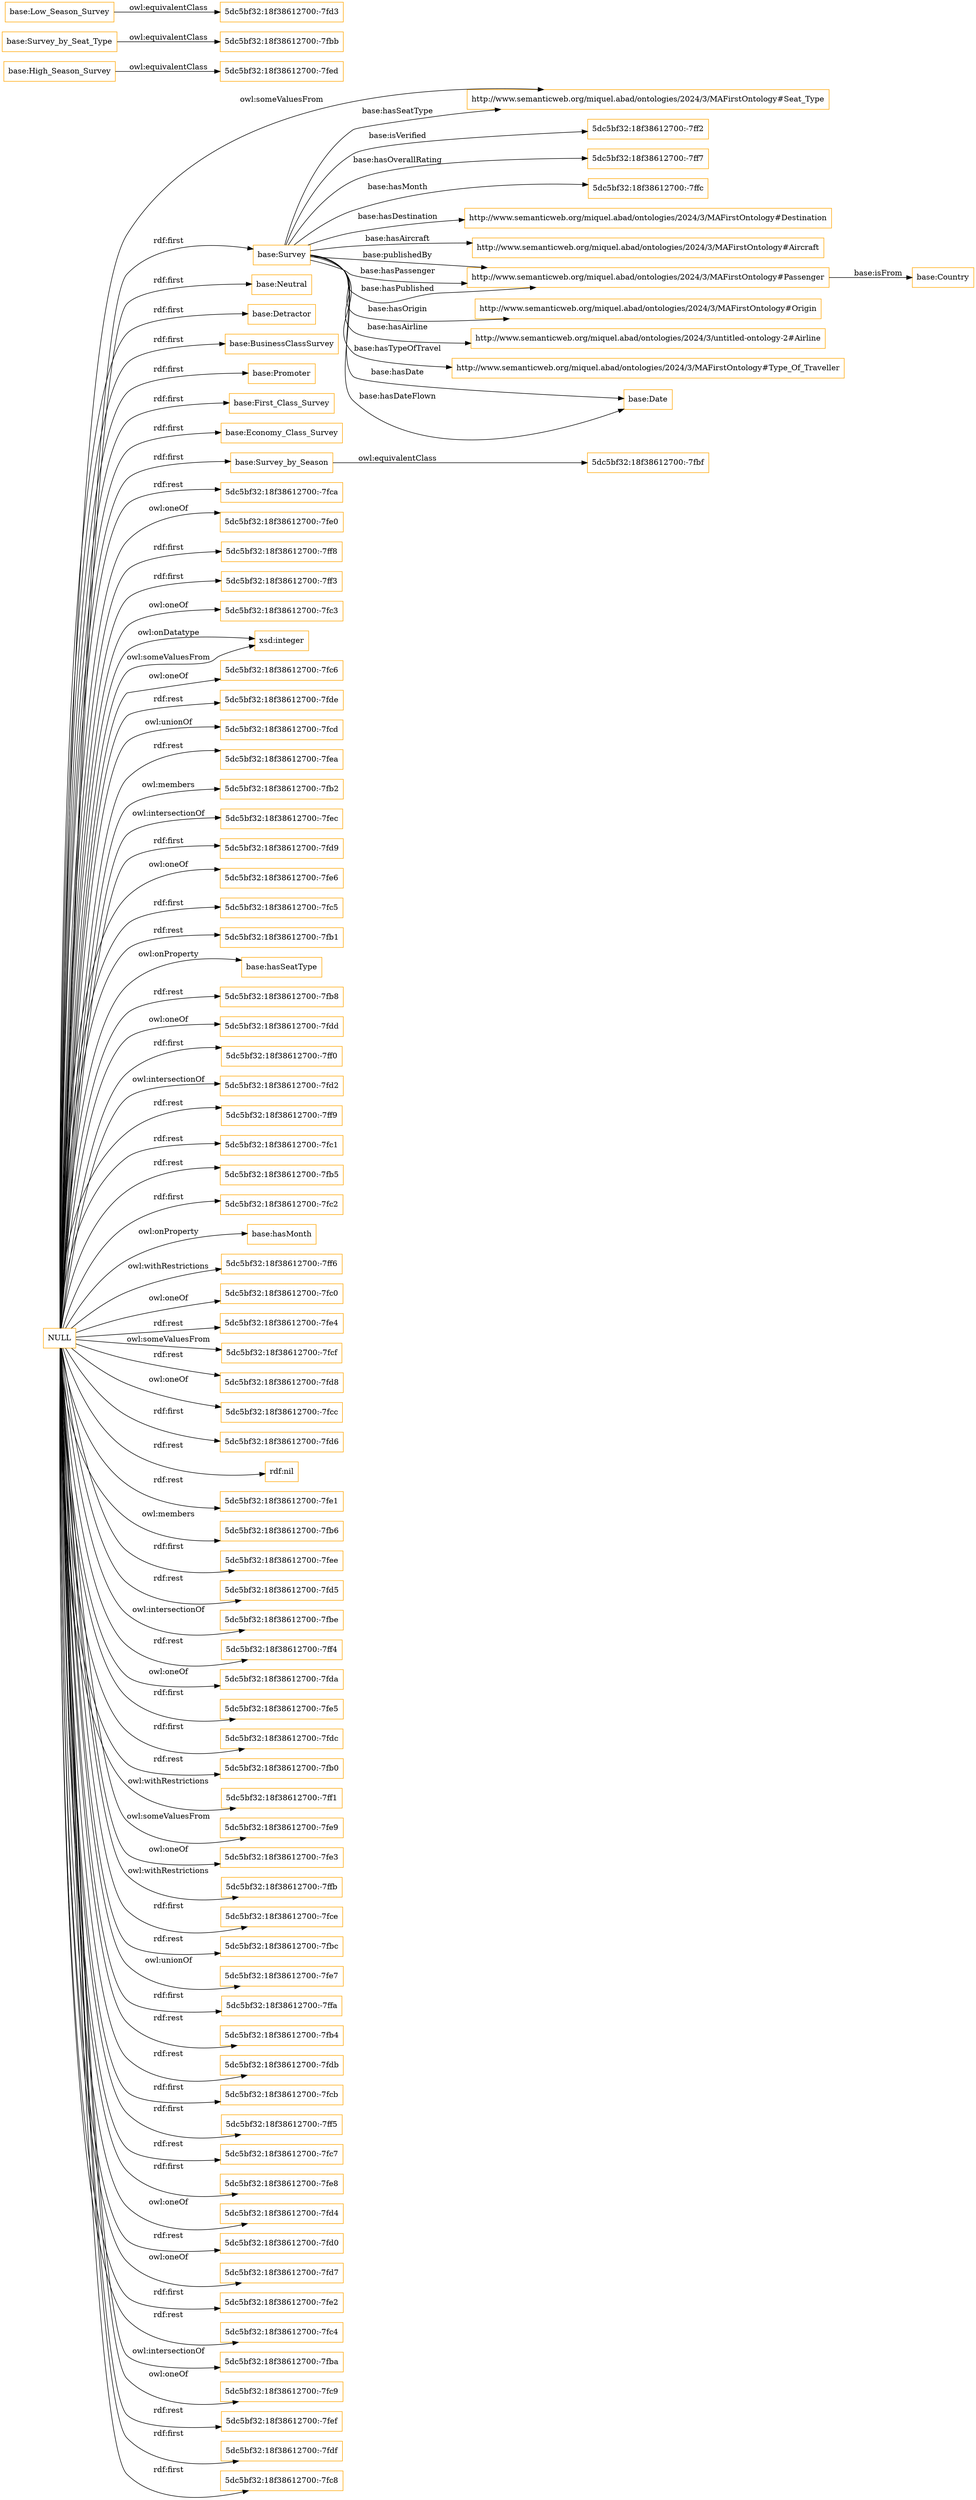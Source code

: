 digraph ar2dtool_diagram { 
rankdir=LR;
size="1501"
node [shape = rectangle, color="orange"]; "http://www.semanticweb.org/miquel.abad/ontologies/2024/3/MAFirstOntology#Destination" "base:Neutral" "base:Detractor" "base:High_Season_Survey" "http://www.semanticweb.org/miquel.abad/ontologies/2024/3/MAFirstOntology#Aircraft" "5dc5bf32:18f38612700:-7fed" "base:Survey_by_Seat_Type" "http://www.semanticweb.org/miquel.abad/ontologies/2024/3/MAFirstOntology#Passenger" "base:BusinessClassSurvey" "base:Promoter" "http://www.semanticweb.org/miquel.abad/ontologies/2024/3/MAFirstOntology#Origin" "5dc5bf32:18f38612700:-7fd3" "base:First_Class_Survey" "base:Economy_Class_Survey" "http://www.semanticweb.org/miquel.abad/ontologies/2024/3/untitled-ontology-2#Airline" "http://www.semanticweb.org/miquel.abad/ontologies/2024/3/MAFirstOntology#Type_Of_Traveller" "base:Country" "5dc5bf32:18f38612700:-7fbb" "http://www.semanticweb.org/miquel.abad/ontologies/2024/3/MAFirstOntology#Seat_Type" "base:Low_Season_Survey" "base:Date" "5dc5bf32:18f38612700:-7fbf" "base:Survey_by_Season" "base:Survey" ; /*classes style*/
	"NULL" -> "5dc5bf32:18f38612700:-7fca" [ label = "rdf:rest" ];
	"NULL" -> "5dc5bf32:18f38612700:-7fe0" [ label = "owl:oneOf" ];
	"NULL" -> "5dc5bf32:18f38612700:-7ff8" [ label = "rdf:first" ];
	"NULL" -> "5dc5bf32:18f38612700:-7ff3" [ label = "rdf:first" ];
	"NULL" -> "base:Economy_Class_Survey" [ label = "rdf:first" ];
	"NULL" -> "5dc5bf32:18f38612700:-7fc3" [ label = "owl:oneOf" ];
	"NULL" -> "xsd:integer" [ label = "owl:onDatatype" ];
	"NULL" -> "5dc5bf32:18f38612700:-7fc6" [ label = "owl:oneOf" ];
	"NULL" -> "base:Promoter" [ label = "rdf:first" ];
	"NULL" -> "base:Survey" [ label = "rdf:first" ];
	"NULL" -> "5dc5bf32:18f38612700:-7fde" [ label = "rdf:rest" ];
	"NULL" -> "5dc5bf32:18f38612700:-7fcd" [ label = "owl:unionOf" ];
	"NULL" -> "5dc5bf32:18f38612700:-7fea" [ label = "rdf:rest" ];
	"NULL" -> "http://www.semanticweb.org/miquel.abad/ontologies/2024/3/MAFirstOntology#Seat_Type" [ label = "owl:someValuesFrom" ];
	"NULL" -> "5dc5bf32:18f38612700:-7fb2" [ label = "owl:members" ];
	"NULL" -> "5dc5bf32:18f38612700:-7fec" [ label = "owl:intersectionOf" ];
	"NULL" -> "5dc5bf32:18f38612700:-7fd9" [ label = "rdf:first" ];
	"NULL" -> "5dc5bf32:18f38612700:-7fe6" [ label = "owl:oneOf" ];
	"NULL" -> "base:Neutral" [ label = "rdf:first" ];
	"NULL" -> "base:First_Class_Survey" [ label = "rdf:first" ];
	"NULL" -> "5dc5bf32:18f38612700:-7fc5" [ label = "rdf:first" ];
	"NULL" -> "5dc5bf32:18f38612700:-7fb1" [ label = "rdf:rest" ];
	"NULL" -> "base:hasSeatType" [ label = "owl:onProperty" ];
	"NULL" -> "5dc5bf32:18f38612700:-7fb8" [ label = "rdf:rest" ];
	"NULL" -> "5dc5bf32:18f38612700:-7fdd" [ label = "owl:oneOf" ];
	"NULL" -> "5dc5bf32:18f38612700:-7ff0" [ label = "rdf:first" ];
	"NULL" -> "5dc5bf32:18f38612700:-7fd2" [ label = "owl:intersectionOf" ];
	"NULL" -> "5dc5bf32:18f38612700:-7ff9" [ label = "rdf:rest" ];
	"NULL" -> "5dc5bf32:18f38612700:-7fc1" [ label = "rdf:rest" ];
	"NULL" -> "5dc5bf32:18f38612700:-7fb5" [ label = "rdf:rest" ];
	"NULL" -> "5dc5bf32:18f38612700:-7fc2" [ label = "rdf:first" ];
	"NULL" -> "base:hasMonth" [ label = "owl:onProperty" ];
	"NULL" -> "5dc5bf32:18f38612700:-7ff6" [ label = "owl:withRestrictions" ];
	"NULL" -> "5dc5bf32:18f38612700:-7fc0" [ label = "owl:oneOf" ];
	"NULL" -> "5dc5bf32:18f38612700:-7fe4" [ label = "rdf:rest" ];
	"NULL" -> "5dc5bf32:18f38612700:-7fcf" [ label = "owl:someValuesFrom" ];
	"NULL" -> "5dc5bf32:18f38612700:-7fd8" [ label = "rdf:rest" ];
	"NULL" -> "5dc5bf32:18f38612700:-7fcc" [ label = "owl:oneOf" ];
	"NULL" -> "5dc5bf32:18f38612700:-7fd6" [ label = "rdf:first" ];
	"NULL" -> "rdf:nil" [ label = "rdf:rest" ];
	"NULL" -> "5dc5bf32:18f38612700:-7fe1" [ label = "rdf:rest" ];
	"NULL" -> "5dc5bf32:18f38612700:-7fb6" [ label = "owl:members" ];
	"NULL" -> "5dc5bf32:18f38612700:-7fee" [ label = "rdf:first" ];
	"NULL" -> "5dc5bf32:18f38612700:-7fd5" [ label = "rdf:rest" ];
	"NULL" -> "5dc5bf32:18f38612700:-7fbe" [ label = "owl:intersectionOf" ];
	"NULL" -> "5dc5bf32:18f38612700:-7ff4" [ label = "rdf:rest" ];
	"NULL" -> "5dc5bf32:18f38612700:-7fda" [ label = "owl:oneOf" ];
	"NULL" -> "5dc5bf32:18f38612700:-7fe5" [ label = "rdf:first" ];
	"NULL" -> "base:Detractor" [ label = "rdf:first" ];
	"NULL" -> "5dc5bf32:18f38612700:-7fdc" [ label = "rdf:first" ];
	"NULL" -> "5dc5bf32:18f38612700:-7fb0" [ label = "rdf:rest" ];
	"NULL" -> "5dc5bf32:18f38612700:-7ff1" [ label = "owl:withRestrictions" ];
	"NULL" -> "5dc5bf32:18f38612700:-7fe9" [ label = "owl:someValuesFrom" ];
	"NULL" -> "5dc5bf32:18f38612700:-7fe3" [ label = "owl:oneOf" ];
	"NULL" -> "5dc5bf32:18f38612700:-7ffb" [ label = "owl:withRestrictions" ];
	"NULL" -> "5dc5bf32:18f38612700:-7fce" [ label = "rdf:first" ];
	"NULL" -> "5dc5bf32:18f38612700:-7fbc" [ label = "rdf:rest" ];
	"NULL" -> "5dc5bf32:18f38612700:-7fe7" [ label = "owl:unionOf" ];
	"NULL" -> "5dc5bf32:18f38612700:-7ffa" [ label = "rdf:first" ];
	"NULL" -> "5dc5bf32:18f38612700:-7fb4" [ label = "rdf:rest" ];
	"NULL" -> "5dc5bf32:18f38612700:-7fdb" [ label = "rdf:rest" ];
	"NULL" -> "5dc5bf32:18f38612700:-7fcb" [ label = "rdf:first" ];
	"NULL" -> "5dc5bf32:18f38612700:-7ff5" [ label = "rdf:first" ];
	"NULL" -> "5dc5bf32:18f38612700:-7fc7" [ label = "rdf:rest" ];
	"NULL" -> "5dc5bf32:18f38612700:-7fe8" [ label = "rdf:first" ];
	"NULL" -> "5dc5bf32:18f38612700:-7fd4" [ label = "owl:oneOf" ];
	"NULL" -> "5dc5bf32:18f38612700:-7fd0" [ label = "rdf:rest" ];
	"NULL" -> "5dc5bf32:18f38612700:-7fd7" [ label = "owl:oneOf" ];
	"NULL" -> "5dc5bf32:18f38612700:-7fe2" [ label = "rdf:first" ];
	"NULL" -> "base:Survey_by_Season" [ label = "rdf:first" ];
	"NULL" -> "5dc5bf32:18f38612700:-7fc4" [ label = "rdf:rest" ];
	"NULL" -> "5dc5bf32:18f38612700:-7fba" [ label = "owl:intersectionOf" ];
	"NULL" -> "5dc5bf32:18f38612700:-7fc9" [ label = "owl:oneOf" ];
	"NULL" -> "xsd:integer" [ label = "owl:someValuesFrom" ];
	"NULL" -> "5dc5bf32:18f38612700:-7fef" [ label = "rdf:rest" ];
	"NULL" -> "5dc5bf32:18f38612700:-7fdf" [ label = "rdf:first" ];
	"NULL" -> "base:BusinessClassSurvey" [ label = "rdf:first" ];
	"NULL" -> "5dc5bf32:18f38612700:-7fc8" [ label = "rdf:first" ];
	"base:Low_Season_Survey" -> "5dc5bf32:18f38612700:-7fd3" [ label = "owl:equivalentClass" ];
	"base:High_Season_Survey" -> "5dc5bf32:18f38612700:-7fed" [ label = "owl:equivalentClass" ];
	"base:Survey_by_Seat_Type" -> "5dc5bf32:18f38612700:-7fbb" [ label = "owl:equivalentClass" ];
	"base:Survey_by_Season" -> "5dc5bf32:18f38612700:-7fbf" [ label = "owl:equivalentClass" ];
	"base:Survey" -> "base:Date" [ label = "base:hasDateFlown" ];
	"base:Survey" -> "http://www.semanticweb.org/miquel.abad/ontologies/2024/3/MAFirstOntology#Passenger" [ label = "base:hasPassenger" ];
	"base:Survey" -> "base:Date" [ label = "base:hasDate" ];
	"base:Survey" -> "http://www.semanticweb.org/miquel.abad/ontologies/2024/3/MAFirstOntology#Origin" [ label = "base:hasOrigin" ];
	"base:Survey" -> "http://www.semanticweb.org/miquel.abad/ontologies/2024/3/MAFirstOntology#Passenger" [ label = "base:hasPublished" ];
	"base:Survey" -> "http://www.semanticweb.org/miquel.abad/ontologies/2024/3/MAFirstOntology#Destination" [ label = "base:hasDestination" ];
	"base:Survey" -> "http://www.semanticweb.org/miquel.abad/ontologies/2024/3/MAFirstOntology#Passenger" [ label = "base:publishedBy" ];
	"base:Survey" -> "http://www.semanticweb.org/miquel.abad/ontologies/2024/3/MAFirstOntology#Type_Of_Traveller" [ label = "base:hasTypeOfTravel" ];
	"base:Survey" -> "http://www.semanticweb.org/miquel.abad/ontologies/2024/3/untitled-ontology-2#Airline" [ label = "base:hasAirline" ];
	"base:Survey" -> "5dc5bf32:18f38612700:-7ff2" [ label = "base:isVerified" ];
	"http://www.semanticweb.org/miquel.abad/ontologies/2024/3/MAFirstOntology#Passenger" -> "base:Country" [ label = "base:isFrom" ];
	"base:Survey" -> "http://www.semanticweb.org/miquel.abad/ontologies/2024/3/MAFirstOntology#Aircraft" [ label = "base:hasAircraft" ];
	"base:Survey" -> "5dc5bf32:18f38612700:-7ff7" [ label = "base:hasOverallRating" ];
	"base:Survey" -> "http://www.semanticweb.org/miquel.abad/ontologies/2024/3/MAFirstOntology#Seat_Type" [ label = "base:hasSeatType" ];
	"base:Survey" -> "5dc5bf32:18f38612700:-7ffc" [ label = "base:hasMonth" ];

}
